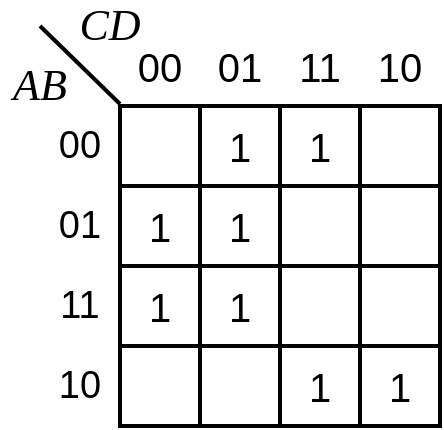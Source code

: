 <mxfile version="13.6.5">
    <diagram id="7KkSyl53nPbjlMBd4tjF" name="第 1 页">
        <mxGraphModel dx="347" dy="379" grid="1" gridSize="10" guides="1" tooltips="1" connect="1" arrows="1" fold="1" page="1" pageScale="1" pageWidth="1200" pageHeight="1600" math="0" shadow="0">
            <root>
                <mxCell id="0"/>
                <mxCell id="1" parent="0"/>
                <mxCell id="2" value="" style="shape=table;html=1;whiteSpace=wrap;startSize=0;container=1;collapsible=0;childLayout=tableLayout;fillColor=none;strokeWidth=2;fontSize=20;" vertex="1" parent="1">
                    <mxGeometry x="320" y="240" width="160" height="160" as="geometry"/>
                </mxCell>
                <mxCell id="3" value="" style="shape=partialRectangle;html=1;whiteSpace=wrap;collapsible=0;dropTarget=0;pointerEvents=0;top=0;left=0;bottom=0;right=0;points=[[0,0.5],[1,0.5]];portConstraint=eastwest;fillColor=none;strokeWidth=2;fontSize=20;" vertex="1" parent="2">
                    <mxGeometry width="160" height="40" as="geometry"/>
                </mxCell>
                <mxCell id="4" value="" style="shape=partialRectangle;html=1;whiteSpace=wrap;connectable=0;top=0;left=0;bottom=0;right=0;overflow=hidden;fillColor=none;strokeWidth=2;fontSize=20;" vertex="1" parent="3">
                    <mxGeometry width="40" height="40" as="geometry"/>
                </mxCell>
                <mxCell id="5" value="1" style="shape=partialRectangle;html=1;whiteSpace=wrap;connectable=0;top=0;left=0;bottom=0;right=0;overflow=hidden;fillColor=none;strokeWidth=2;fontSize=20;" vertex="1" parent="3">
                    <mxGeometry x="40" width="40" height="40" as="geometry"/>
                </mxCell>
                <mxCell id="6" value="1" style="shape=partialRectangle;html=1;whiteSpace=wrap;connectable=0;top=0;left=0;bottom=0;right=0;overflow=hidden;fillColor=none;strokeWidth=2;fontSize=20;" vertex="1" parent="3">
                    <mxGeometry x="80" width="40" height="40" as="geometry"/>
                </mxCell>
                <mxCell id="55" style="shape=partialRectangle;html=1;whiteSpace=wrap;connectable=0;top=0;left=0;bottom=0;right=0;overflow=hidden;fillColor=none;strokeWidth=2;fontSize=20;" vertex="1" parent="3">
                    <mxGeometry x="120" width="40" height="40" as="geometry"/>
                </mxCell>
                <mxCell id="7" value="" style="shape=partialRectangle;html=1;whiteSpace=wrap;collapsible=0;dropTarget=0;pointerEvents=0;top=0;left=0;bottom=0;right=0;points=[[0,0.5],[1,0.5]];portConstraint=eastwest;fillColor=none;strokeWidth=2;fontSize=20;" vertex="1" parent="2">
                    <mxGeometry y="40" width="160" height="40" as="geometry"/>
                </mxCell>
                <mxCell id="8" value="1" style="shape=partialRectangle;html=1;whiteSpace=wrap;connectable=0;top=0;left=0;bottom=0;right=0;overflow=hidden;fillColor=none;strokeWidth=2;fontSize=20;" vertex="1" parent="7">
                    <mxGeometry width="40" height="40" as="geometry"/>
                </mxCell>
                <mxCell id="9" value="1" style="shape=partialRectangle;html=1;whiteSpace=wrap;connectable=0;top=0;left=0;bottom=0;right=0;overflow=hidden;fillColor=none;strokeWidth=2;fontSize=20;" vertex="1" parent="7">
                    <mxGeometry x="40" width="40" height="40" as="geometry"/>
                </mxCell>
                <mxCell id="10" value="" style="shape=partialRectangle;html=1;whiteSpace=wrap;connectable=0;top=0;left=0;bottom=0;right=0;overflow=hidden;fillColor=none;strokeWidth=2;fontSize=20;" vertex="1" parent="7">
                    <mxGeometry x="80" width="40" height="40" as="geometry"/>
                </mxCell>
                <mxCell id="56" style="shape=partialRectangle;html=1;whiteSpace=wrap;connectable=0;top=0;left=0;bottom=0;right=0;overflow=hidden;fillColor=none;strokeWidth=2;fontSize=20;" vertex="1" parent="7">
                    <mxGeometry x="120" width="40" height="40" as="geometry"/>
                </mxCell>
                <mxCell id="11" value="" style="shape=partialRectangle;html=1;whiteSpace=wrap;collapsible=0;dropTarget=0;pointerEvents=0;top=0;left=0;bottom=0;right=0;points=[[0,0.5],[1,0.5]];portConstraint=eastwest;fillColor=none;strokeWidth=2;fontSize=20;" vertex="1" parent="2">
                    <mxGeometry y="80" width="160" height="40" as="geometry"/>
                </mxCell>
                <mxCell id="12" value="1" style="shape=partialRectangle;html=1;whiteSpace=wrap;connectable=0;top=0;left=0;bottom=0;right=0;overflow=hidden;fillColor=none;strokeWidth=2;fontSize=20;" vertex="1" parent="11">
                    <mxGeometry width="40" height="40" as="geometry"/>
                </mxCell>
                <mxCell id="13" value="1" style="shape=partialRectangle;html=1;whiteSpace=wrap;connectable=0;top=0;left=0;bottom=0;right=0;overflow=hidden;fillColor=none;strokeWidth=2;fontSize=20;" vertex="1" parent="11">
                    <mxGeometry x="40" width="40" height="40" as="geometry"/>
                </mxCell>
                <mxCell id="14" value="" style="shape=partialRectangle;html=1;whiteSpace=wrap;connectable=0;top=0;left=0;bottom=0;right=0;overflow=hidden;fillColor=none;strokeWidth=2;fontSize=20;" vertex="1" parent="11">
                    <mxGeometry x="80" width="40" height="40" as="geometry"/>
                </mxCell>
                <mxCell id="57" style="shape=partialRectangle;html=1;whiteSpace=wrap;connectable=0;top=0;left=0;bottom=0;right=0;overflow=hidden;fillColor=none;strokeWidth=2;fontSize=20;" vertex="1" parent="11">
                    <mxGeometry x="120" width="40" height="40" as="geometry"/>
                </mxCell>
                <mxCell id="58" style="shape=partialRectangle;html=1;whiteSpace=wrap;collapsible=0;dropTarget=0;pointerEvents=0;top=0;left=0;bottom=0;right=0;points=[[0,0.5],[1,0.5]];portConstraint=eastwest;fillColor=none;strokeWidth=2;fontSize=20;" vertex="1" parent="2">
                    <mxGeometry y="120" width="160" height="40" as="geometry"/>
                </mxCell>
                <mxCell id="59" style="shape=partialRectangle;html=1;whiteSpace=wrap;connectable=0;top=0;left=0;bottom=0;right=0;overflow=hidden;fillColor=none;strokeWidth=2;fontSize=20;" vertex="1" parent="58">
                    <mxGeometry width="40" height="40" as="geometry"/>
                </mxCell>
                <mxCell id="60" style="shape=partialRectangle;html=1;whiteSpace=wrap;connectable=0;top=0;left=0;bottom=0;right=0;overflow=hidden;fillColor=none;strokeWidth=2;fontSize=20;" vertex="1" parent="58">
                    <mxGeometry x="40" width="40" height="40" as="geometry"/>
                </mxCell>
                <mxCell id="61" value="1" style="shape=partialRectangle;html=1;whiteSpace=wrap;connectable=0;top=0;left=0;bottom=0;right=0;overflow=hidden;fillColor=none;strokeWidth=2;fontSize=20;" vertex="1" parent="58">
                    <mxGeometry x="80" width="40" height="40" as="geometry"/>
                </mxCell>
                <mxCell id="62" value="1" style="shape=partialRectangle;html=1;whiteSpace=wrap;connectable=0;top=0;left=0;bottom=0;right=0;overflow=hidden;fillColor=none;strokeWidth=2;fontSize=20;" vertex="1" parent="58">
                    <mxGeometry x="120" width="40" height="40" as="geometry"/>
                </mxCell>
                <mxCell id="64" value="" style="endArrow=none;html=1;strokeWidth=2;" edge="1" parent="1">
                    <mxGeometry width="50" height="50" relative="1" as="geometry">
                        <mxPoint x="320" y="239" as="sourcePoint"/>
                        <mxPoint x="280" y="200" as="targetPoint"/>
                    </mxGeometry>
                </mxCell>
                <mxCell id="73" value="&lt;font style=&quot;font-size: 22px&quot; face=&quot;Times New Roman&quot;&gt;&lt;i&gt;AB&lt;/i&gt;&lt;/font&gt;" style="text;html=1;strokeColor=none;fillColor=none;align=center;verticalAlign=middle;whiteSpace=wrap;rounded=0;fontSize=19;" vertex="1" parent="1">
                    <mxGeometry x="260" y="220" width="40" height="20" as="geometry"/>
                </mxCell>
                <mxCell id="74" value="&lt;font style=&quot;font-size: 22px&quot; face=&quot;Times New Roman&quot;&gt;&lt;i&gt;CD&lt;/i&gt;&lt;/font&gt;" style="text;html=1;strokeColor=none;fillColor=none;align=center;verticalAlign=middle;whiteSpace=wrap;rounded=0;fontSize=22;" vertex="1" parent="1">
                    <mxGeometry x="300" y="190" width="30" height="20" as="geometry"/>
                </mxCell>
                <mxCell id="77" value="&lt;font style=&quot;font-size: 20px;&quot;&gt;00&lt;/font&gt;" style="text;html=1;strokeColor=none;fillColor=none;align=center;verticalAlign=middle;whiteSpace=wrap;rounded=0;fontSize=20;" vertex="1" parent="1">
                    <mxGeometry x="320" y="200" width="40" height="40" as="geometry"/>
                </mxCell>
                <mxCell id="78" value="&lt;font style=&quot;font-size: 20px;&quot;&gt;01&lt;/font&gt;" style="text;html=1;strokeColor=none;fillColor=none;align=center;verticalAlign=middle;whiteSpace=wrap;rounded=0;fontSize=20;" vertex="1" parent="1">
                    <mxGeometry x="360" y="200" width="40" height="40" as="geometry"/>
                </mxCell>
                <mxCell id="79" value="&lt;font style=&quot;font-size: 20px;&quot;&gt;11&lt;/font&gt;" style="text;html=1;strokeColor=none;fillColor=none;align=center;verticalAlign=middle;whiteSpace=wrap;rounded=0;fontSize=20;" vertex="1" parent="1">
                    <mxGeometry x="400" y="200" width="40" height="40" as="geometry"/>
                </mxCell>
                <mxCell id="80" value="&lt;font style=&quot;font-size: 20px;&quot;&gt;10&lt;/font&gt;" style="text;html=1;strokeColor=none;fillColor=none;align=center;verticalAlign=middle;whiteSpace=wrap;rounded=0;fontSize=20;" vertex="1" parent="1">
                    <mxGeometry x="440" y="200" width="40" height="40" as="geometry"/>
                </mxCell>
                <mxCell id="81" value="&lt;font style=&quot;font-size: 19px;&quot;&gt;00&lt;/font&gt;" style="text;html=1;strokeColor=none;fillColor=none;align=center;verticalAlign=middle;whiteSpace=wrap;rounded=0;fontSize=19;" vertex="1" parent="1">
                    <mxGeometry x="280" y="240" width="40" height="40" as="geometry"/>
                </mxCell>
                <mxCell id="82" value="&lt;font style=&quot;font-size: 19px;&quot;&gt;01&lt;/font&gt;" style="text;html=1;strokeColor=none;fillColor=none;align=center;verticalAlign=middle;whiteSpace=wrap;rounded=0;fontSize=19;" vertex="1" parent="1">
                    <mxGeometry x="280" y="280" width="40" height="40" as="geometry"/>
                </mxCell>
                <mxCell id="83" value="&lt;font style=&quot;font-size: 19px;&quot;&gt;11&lt;/font&gt;" style="text;html=1;strokeColor=none;fillColor=none;align=center;verticalAlign=middle;whiteSpace=wrap;rounded=0;fontSize=19;" vertex="1" parent="1">
                    <mxGeometry x="280" y="320" width="40" height="40" as="geometry"/>
                </mxCell>
                <mxCell id="84" value="&lt;font style=&quot;font-size: 19px;&quot;&gt;10&lt;/font&gt;" style="text;html=1;strokeColor=none;fillColor=none;align=center;verticalAlign=middle;whiteSpace=wrap;rounded=0;fontSize=19;" vertex="1" parent="1">
                    <mxGeometry x="280" y="360" width="40" height="40" as="geometry"/>
                </mxCell>
            </root>
        </mxGraphModel>
    </diagram>
</mxfile>